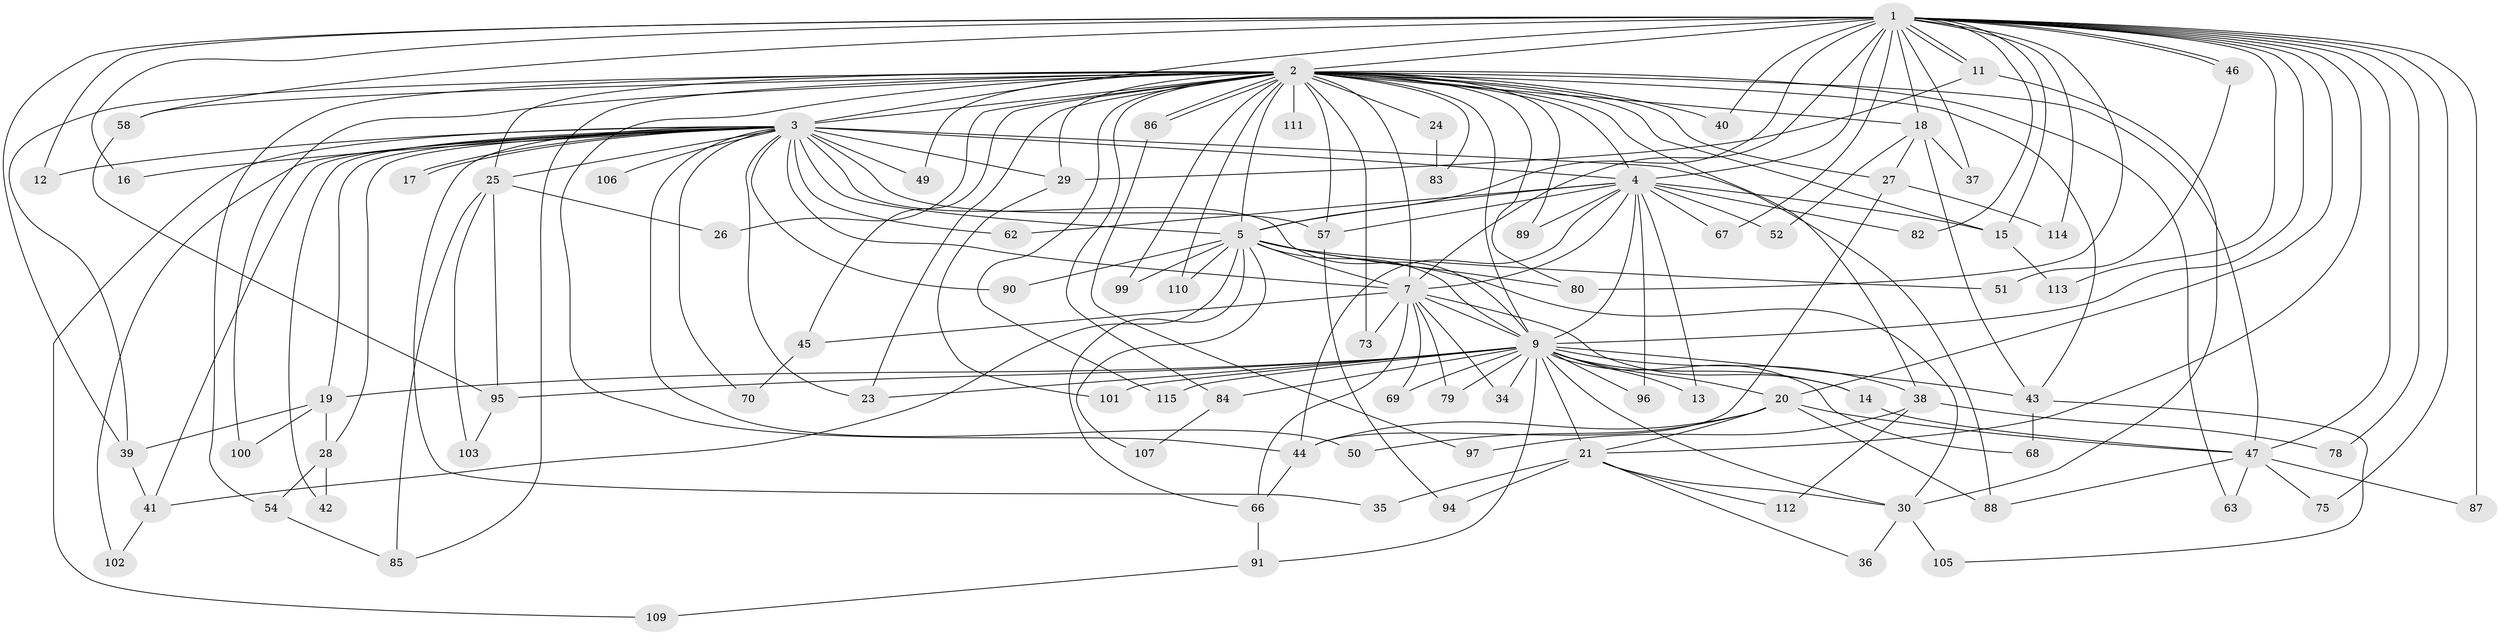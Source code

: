 // original degree distribution, {25: 0.017391304347826087, 19: 0.008695652173913044, 21: 0.008695652173913044, 18: 0.008695652173913044, 17: 0.008695652173913044, 15: 0.008695652173913044, 23: 0.008695652173913044, 28: 0.008695652173913044, 29: 0.008695652173913044, 4: 0.11304347826086956, 2: 0.5304347826086957, 3: 0.1826086956521739, 5: 0.06956521739130435, 7: 0.008695652173913044, 6: 0.008695652173913044}
// Generated by graph-tools (version 1.1) at 2025/41/03/06/25 10:41:43]
// undirected, 88 vertices, 199 edges
graph export_dot {
graph [start="1"]
  node [color=gray90,style=filled];
  1 [super="+6"];
  2 [super="+10"];
  3 [super="+8"];
  4 [super="+98"];
  5;
  7 [super="+61"];
  9 [super="+32"];
  11 [super="+72"];
  12;
  13;
  14 [super="+64"];
  15 [super="+71"];
  16;
  17;
  18 [super="+31"];
  19 [super="+56"];
  20 [super="+60"];
  21 [super="+22"];
  23 [super="+33"];
  24;
  25 [super="+93"];
  26;
  27 [super="+77"];
  28;
  29 [super="+53"];
  30 [super="+104"];
  34;
  35;
  36;
  37;
  38 [super="+48"];
  39;
  40;
  41 [super="+55"];
  42;
  43 [super="+74"];
  44 [super="+76"];
  45;
  46;
  47 [super="+59"];
  49;
  50;
  51;
  52;
  54;
  57 [super="+65"];
  58 [super="+108"];
  62;
  63;
  66;
  67;
  68;
  69;
  70;
  73;
  75;
  78;
  79;
  80 [super="+81"];
  82;
  83;
  84;
  85;
  86;
  87;
  88 [super="+92"];
  89;
  90;
  91;
  94;
  95;
  96;
  97;
  99;
  100;
  101;
  102;
  103;
  105;
  106;
  107;
  109;
  110;
  111;
  112;
  113;
  114;
  115;
  1 -- 2 [weight=4];
  1 -- 3 [weight=4];
  1 -- 4 [weight=2];
  1 -- 5 [weight=2];
  1 -- 7 [weight=2];
  1 -- 9 [weight=2];
  1 -- 11;
  1 -- 11;
  1 -- 12;
  1 -- 15;
  1 -- 37;
  1 -- 40;
  1 -- 46;
  1 -- 46;
  1 -- 58;
  1 -- 67;
  1 -- 78;
  1 -- 82;
  1 -- 87;
  1 -- 113;
  1 -- 114;
  1 -- 21;
  1 -- 39;
  1 -- 75;
  1 -- 47;
  1 -- 16;
  1 -- 18 [weight=2];
  1 -- 20;
  1 -- 80;
  2 -- 3 [weight=4];
  2 -- 4 [weight=3];
  2 -- 5 [weight=2];
  2 -- 7 [weight=2];
  2 -- 9 [weight=2];
  2 -- 23;
  2 -- 26;
  2 -- 27;
  2 -- 38;
  2 -- 39;
  2 -- 40;
  2 -- 58;
  2 -- 80;
  2 -- 84;
  2 -- 86;
  2 -- 86;
  2 -- 89;
  2 -- 100;
  2 -- 111 [weight=2];
  2 -- 115;
  2 -- 73;
  2 -- 18;
  2 -- 83;
  2 -- 85;
  2 -- 24;
  2 -- 25;
  2 -- 29;
  2 -- 99;
  2 -- 43;
  2 -- 44;
  2 -- 45;
  2 -- 110;
  2 -- 49;
  2 -- 54;
  2 -- 57;
  2 -- 63;
  2 -- 47;
  2 -- 15;
  3 -- 4 [weight=2];
  3 -- 5 [weight=2];
  3 -- 7 [weight=2];
  3 -- 9 [weight=3];
  3 -- 12;
  3 -- 17;
  3 -- 17;
  3 -- 19;
  3 -- 25;
  3 -- 28;
  3 -- 35;
  3 -- 57;
  3 -- 70;
  3 -- 16;
  3 -- 90;
  3 -- 29;
  3 -- 102;
  3 -- 41;
  3 -- 42;
  3 -- 106;
  3 -- 109;
  3 -- 49;
  3 -- 50;
  3 -- 62;
  3 -- 23;
  3 -- 88;
  4 -- 5;
  4 -- 7 [weight=2];
  4 -- 9;
  4 -- 13;
  4 -- 15;
  4 -- 44;
  4 -- 52;
  4 -- 62;
  4 -- 67;
  4 -- 82;
  4 -- 89;
  4 -- 96;
  4 -- 57;
  5 -- 7;
  5 -- 9;
  5 -- 51;
  5 -- 66;
  5 -- 80;
  5 -- 90;
  5 -- 99;
  5 -- 107;
  5 -- 110;
  5 -- 41;
  5 -- 30;
  7 -- 9;
  7 -- 14;
  7 -- 34;
  7 -- 45;
  7 -- 69;
  7 -- 79;
  7 -- 73;
  7 -- 66;
  9 -- 13;
  9 -- 14;
  9 -- 19;
  9 -- 20;
  9 -- 21;
  9 -- 23;
  9 -- 30;
  9 -- 34;
  9 -- 68;
  9 -- 69;
  9 -- 79;
  9 -- 84;
  9 -- 91;
  9 -- 95;
  9 -- 96;
  9 -- 101;
  9 -- 115;
  9 -- 38 [weight=2];
  9 -- 43;
  11 -- 29;
  11 -- 30;
  14 -- 47;
  15 -- 113;
  18 -- 27;
  18 -- 52;
  18 -- 43;
  18 -- 37;
  19 -- 28;
  19 -- 100;
  19 -- 39;
  20 -- 21;
  20 -- 47;
  20 -- 50;
  20 -- 88;
  20 -- 44;
  21 -- 30;
  21 -- 94;
  21 -- 112;
  21 -- 35;
  21 -- 36;
  24 -- 83;
  25 -- 26;
  25 -- 95;
  25 -- 103;
  25 -- 85;
  27 -- 114;
  27 -- 44;
  28 -- 42;
  28 -- 54;
  29 -- 101;
  30 -- 36;
  30 -- 105;
  38 -- 78;
  38 -- 112;
  38 -- 97;
  39 -- 41;
  41 -- 102;
  43 -- 68;
  43 -- 105;
  44 -- 66;
  45 -- 70;
  46 -- 51;
  47 -- 75;
  47 -- 88;
  47 -- 87;
  47 -- 63;
  54 -- 85;
  57 -- 94;
  58 -- 95;
  66 -- 91;
  84 -- 107;
  86 -- 97;
  91 -- 109;
  95 -- 103;
}
